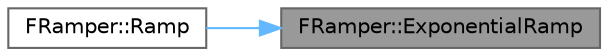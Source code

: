 digraph "FRamper::ExponentialRamp"
{
 // INTERACTIVE_SVG=YES
 // LATEX_PDF_SIZE
  bgcolor="transparent";
  edge [fontname=Helvetica,fontsize=10,labelfontname=Helvetica,labelfontsize=10];
  node [fontname=Helvetica,fontsize=10,shape=box,height=0.2,width=0.4];
  rankdir="RL";
  Node1 [id="Node000001",label="FRamper::ExponentialRamp",height=0.2,width=0.4,color="gray40", fillcolor="grey60", style="filled", fontcolor="black",tooltip=" "];
  Node1 -> Node2 [id="edge1_Node000001_Node000002",dir="back",color="steelblue1",style="solid",tooltip=" "];
  Node2 [id="Node000002",label="FRamper::Ramp",height=0.2,width=0.4,color="grey40", fillcolor="white", style="filled",URL="$d2/db5/classFRamper.html#adb08d757b24c1d1f02cab414415a2664",tooltip=" "];
}
